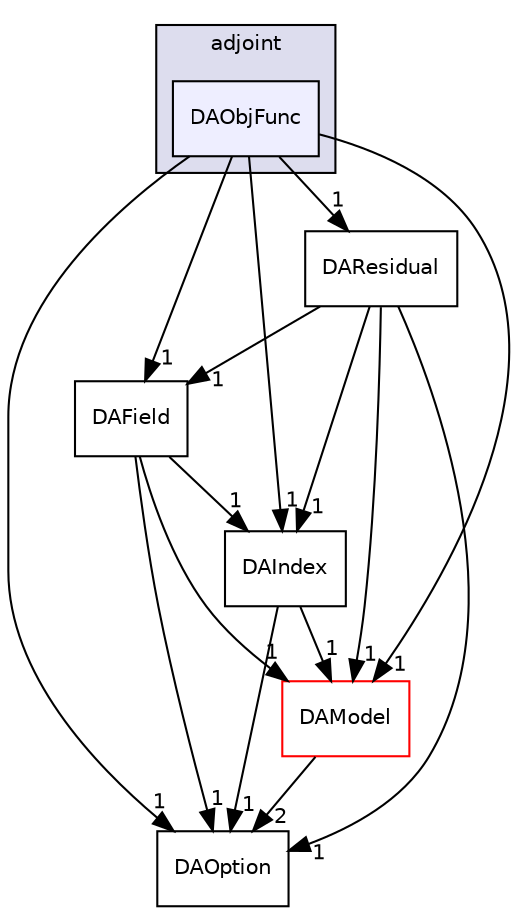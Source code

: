 digraph "dafoam/src/adjoint/DAObjFunc" {
  bgcolor=transparent;
  compound=true
  node [ fontsize="10", fontname="Helvetica"];
  edge [ labelfontsize="10", labelfontname="Helvetica"];
  subgraph clusterdir_f5514f987767675d2ddbed85ad2de067 {
    graph [ bgcolor="#ddddee", pencolor="black", label="adjoint" fontname="Helvetica", fontsize="10", URL="dir_f5514f987767675d2ddbed85ad2de067.html"]
  dir_6deb34883baad7559a309d6d28e355d1 [shape=box, label="DAObjFunc", style="filled", fillcolor="#eeeeff", pencolor="black", URL="dir_6deb34883baad7559a309d6d28e355d1.html"];
  }
  dir_2b299a9bdd8f01e49a173391b76d2ce4 [shape=box label="DAIndex" URL="dir_2b299a9bdd8f01e49a173391b76d2ce4.html"];
  dir_2d4e18846ddedc90ab15b0449b929520 [shape=box label="DAResidual" URL="dir_2d4e18846ddedc90ab15b0449b929520.html"];
  dir_3e1a3916256641cd890d01e288a238af [shape=box label="DAOption" URL="dir_3e1a3916256641cd890d01e288a238af.html"];
  dir_0e038532d2d478fb20f067fb4c41f83e [shape=box label="DAModel" color="red" URL="dir_0e038532d2d478fb20f067fb4c41f83e.html"];
  dir_24984e7a4463df90427d17542ba716ca [shape=box label="DAField" URL="dir_24984e7a4463df90427d17542ba716ca.html"];
  dir_2b299a9bdd8f01e49a173391b76d2ce4->dir_3e1a3916256641cd890d01e288a238af [headlabel="1", labeldistance=1.5 headhref="dir_000009_000016.html"];
  dir_2b299a9bdd8f01e49a173391b76d2ce4->dir_0e038532d2d478fb20f067fb4c41f83e [headlabel="1", labeldistance=1.5 headhref="dir_000009_000012.html"];
  dir_2d4e18846ddedc90ab15b0449b929520->dir_2b299a9bdd8f01e49a173391b76d2ce4 [headlabel="1", labeldistance=1.5 headhref="dir_000019_000009.html"];
  dir_2d4e18846ddedc90ab15b0449b929520->dir_3e1a3916256641cd890d01e288a238af [headlabel="1", labeldistance=1.5 headhref="dir_000019_000016.html"];
  dir_2d4e18846ddedc90ab15b0449b929520->dir_0e038532d2d478fb20f067fb4c41f83e [headlabel="1", labeldistance=1.5 headhref="dir_000019_000012.html"];
  dir_2d4e18846ddedc90ab15b0449b929520->dir_24984e7a4463df90427d17542ba716ca [headlabel="1", labeldistance=1.5 headhref="dir_000019_000007.html"];
  dir_6deb34883baad7559a309d6d28e355d1->dir_2b299a9bdd8f01e49a173391b76d2ce4 [headlabel="1", labeldistance=1.5 headhref="dir_000015_000009.html"];
  dir_6deb34883baad7559a309d6d28e355d1->dir_2d4e18846ddedc90ab15b0449b929520 [headlabel="1", labeldistance=1.5 headhref="dir_000015_000019.html"];
  dir_6deb34883baad7559a309d6d28e355d1->dir_3e1a3916256641cd890d01e288a238af [headlabel="1", labeldistance=1.5 headhref="dir_000015_000016.html"];
  dir_6deb34883baad7559a309d6d28e355d1->dir_0e038532d2d478fb20f067fb4c41f83e [headlabel="1", labeldistance=1.5 headhref="dir_000015_000012.html"];
  dir_6deb34883baad7559a309d6d28e355d1->dir_24984e7a4463df90427d17542ba716ca [headlabel="1", labeldistance=1.5 headhref="dir_000015_000007.html"];
  dir_0e038532d2d478fb20f067fb4c41f83e->dir_3e1a3916256641cd890d01e288a238af [headlabel="2", labeldistance=1.5 headhref="dir_000012_000016.html"];
  dir_24984e7a4463df90427d17542ba716ca->dir_2b299a9bdd8f01e49a173391b76d2ce4 [headlabel="1", labeldistance=1.5 headhref="dir_000007_000009.html"];
  dir_24984e7a4463df90427d17542ba716ca->dir_3e1a3916256641cd890d01e288a238af [headlabel="1", labeldistance=1.5 headhref="dir_000007_000016.html"];
  dir_24984e7a4463df90427d17542ba716ca->dir_0e038532d2d478fb20f067fb4c41f83e [headlabel="1", labeldistance=1.5 headhref="dir_000007_000012.html"];
}
